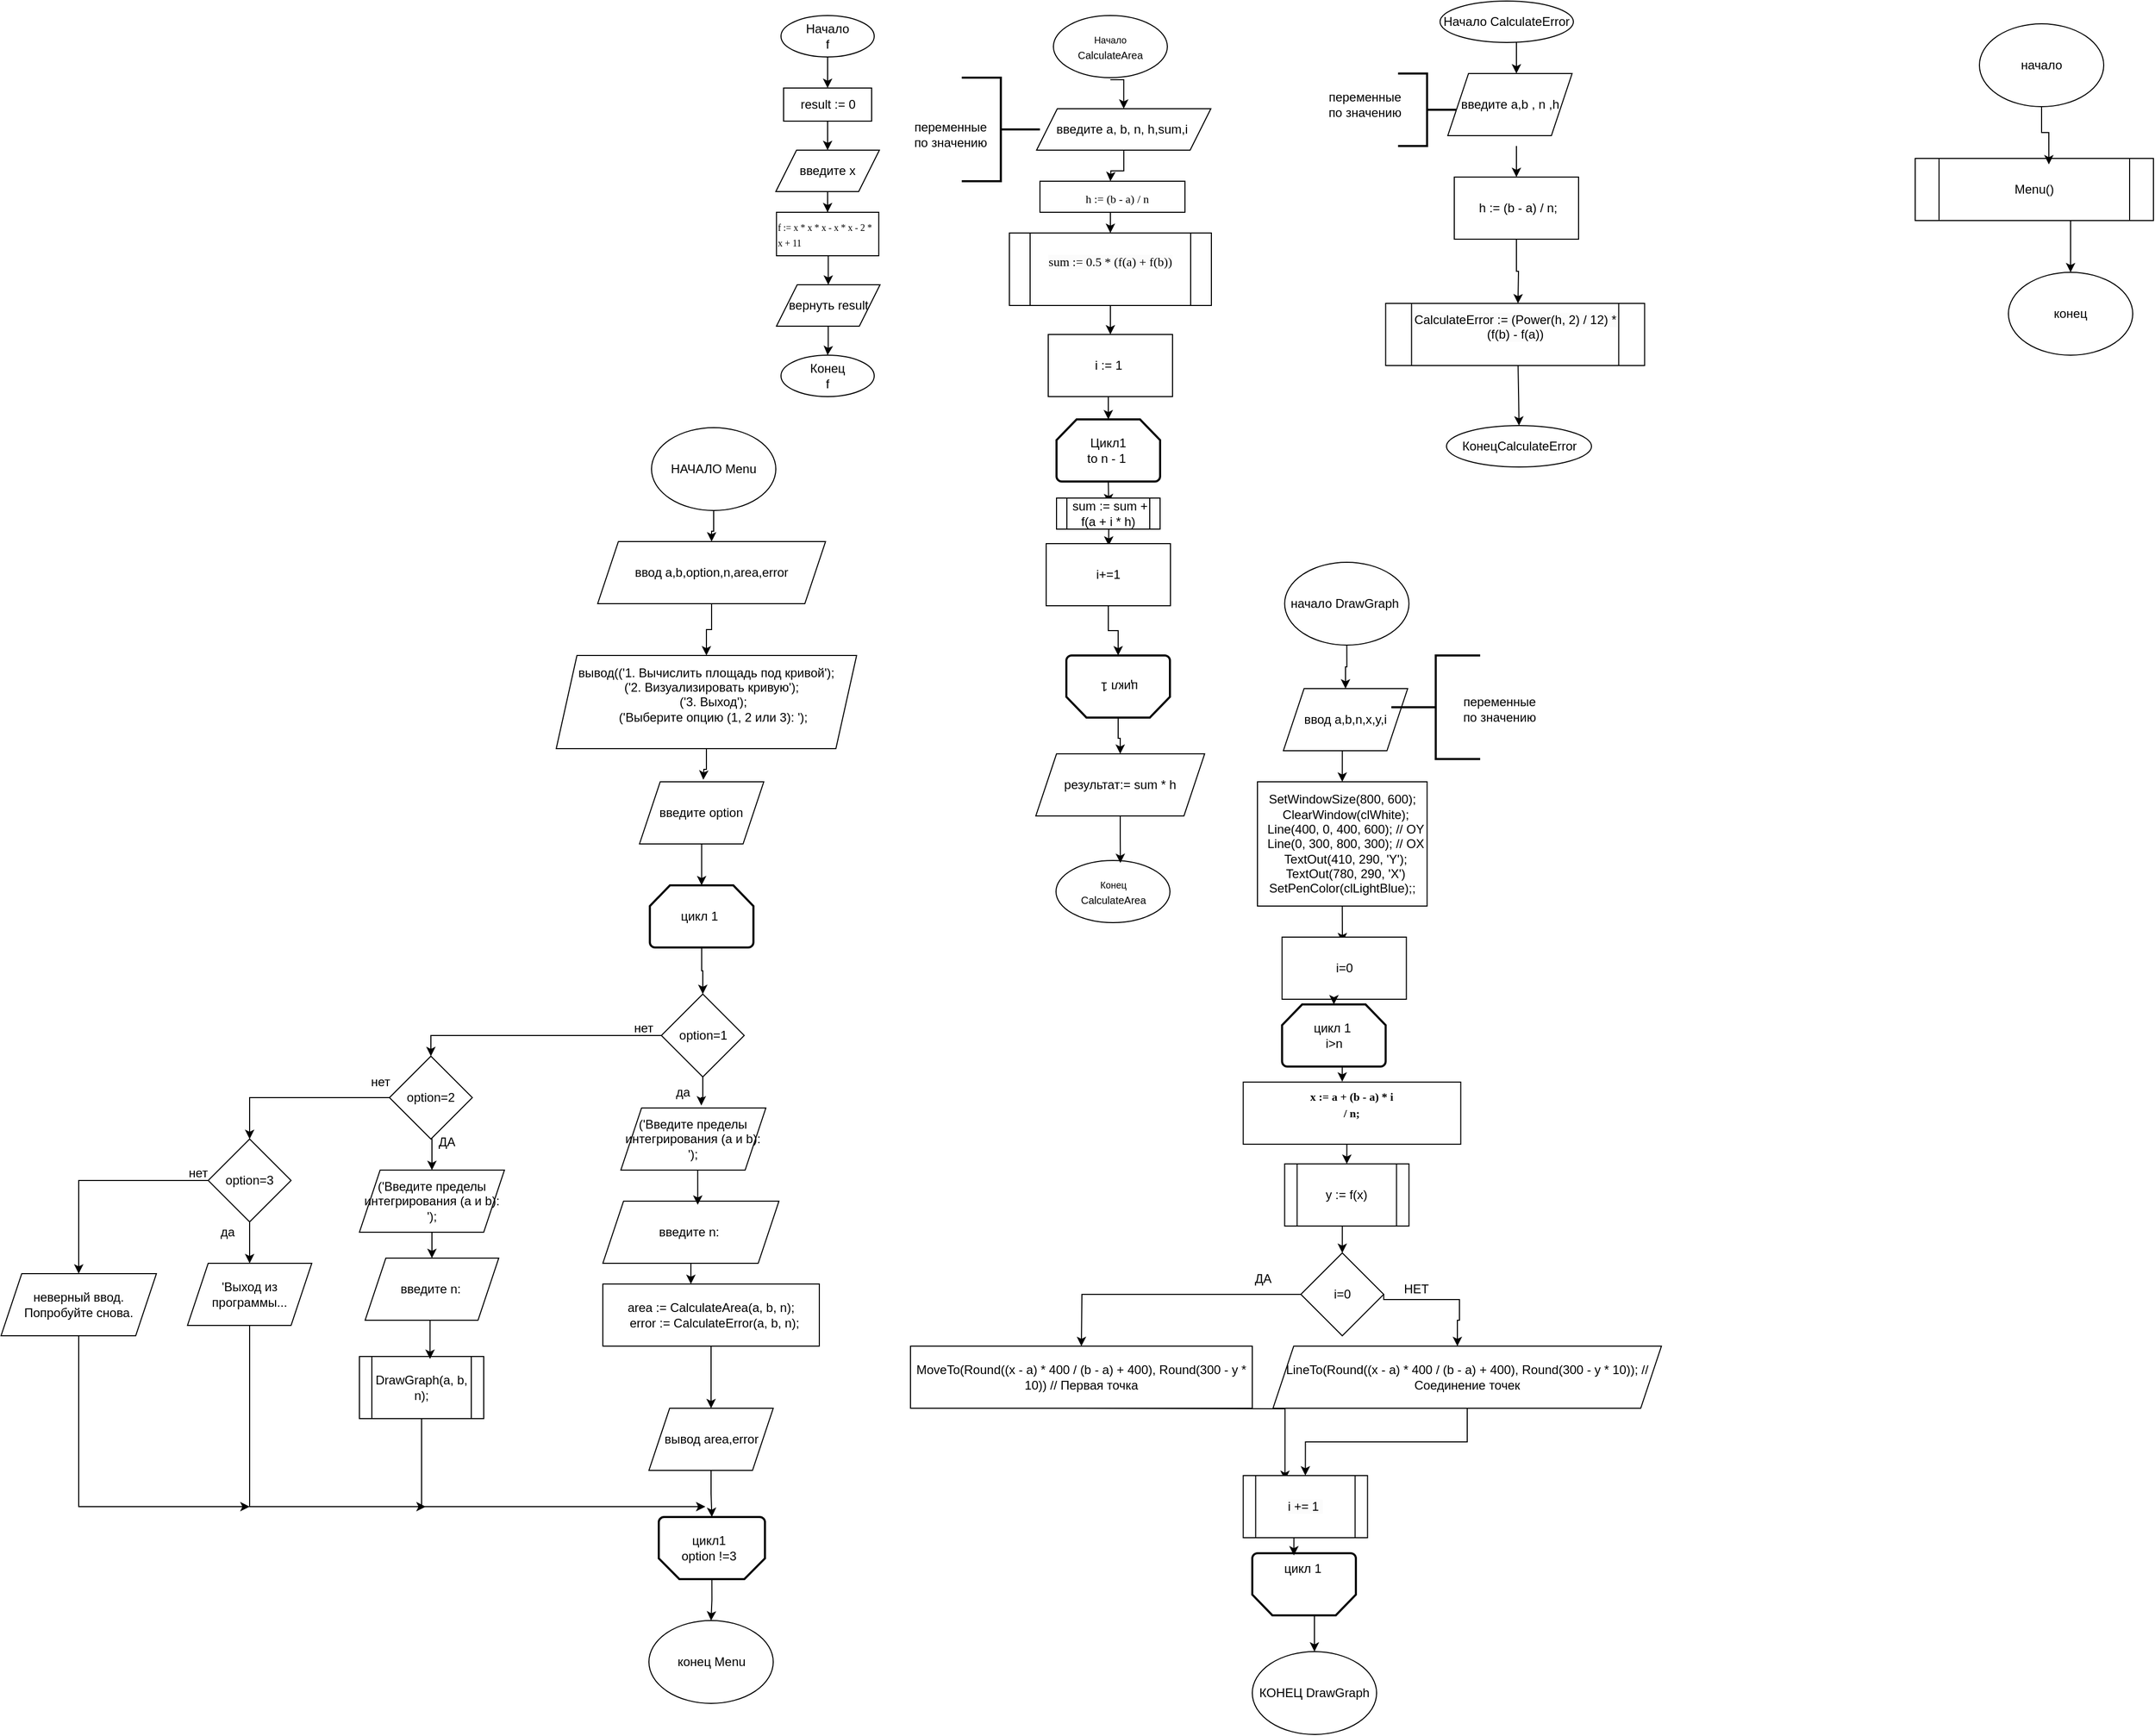 <mxfile version="24.7.17">
  <diagram name="Страница — 1" id="30u2w43FzuoFIqb6tafm">
    <mxGraphModel dx="2062" dy="1900" grid="1" gridSize="10" guides="1" tooltips="1" connect="1" arrows="1" fold="1" page="1" pageScale="1" pageWidth="827" pageHeight="1169" math="0" shadow="0">
      <root>
        <mxCell id="0" />
        <mxCell id="1" parent="0" />
        <mxCell id="gkPGEQq0qWmX0nNPKNx6-1" value="&lt;font style=&quot;font-size: 9px;&quot;&gt;Начало&lt;/font&gt;&lt;div style=&quot;&quot;&gt;&lt;font size=&quot;1&quot;&gt;CalculateArea&lt;/font&gt;&lt;br&gt;&lt;/div&gt;" style="ellipse;whiteSpace=wrap;html=1;align=center;" parent="1" vertex="1">
          <mxGeometry x="268" width="110" height="60" as="geometry" />
        </mxCell>
        <mxCell id="gkPGEQq0qWmX0nNPKNx6-2" style="edgeStyle=orthogonalEdgeStyle;rounded=0;orthogonalLoop=1;jettySize=auto;html=1;entryX=0.5;entryY=0;entryDx=0;entryDy=0;" parent="1" source="gkPGEQq0qWmX0nNPKNx6-3" edge="1">
          <mxGeometry relative="1" as="geometry">
            <mxPoint x="50" y="70" as="targetPoint" />
          </mxGeometry>
        </mxCell>
        <mxCell id="gkPGEQq0qWmX0nNPKNx6-3" value="Начало&lt;div&gt;f&lt;/div&gt;" style="ellipse;whiteSpace=wrap;html=1;" parent="1" vertex="1">
          <mxGeometry x="5" width="90" height="40" as="geometry" />
        </mxCell>
        <mxCell id="gkPGEQq0qWmX0nNPKNx6-4" style="edgeStyle=orthogonalEdgeStyle;rounded=0;orthogonalLoop=1;jettySize=auto;html=1;entryX=0.5;entryY=0;entryDx=0;entryDy=0;" parent="1" source="gkPGEQq0qWmX0nNPKNx6-5" target="gkPGEQq0qWmX0nNPKNx6-6" edge="1">
          <mxGeometry relative="1" as="geometry" />
        </mxCell>
        <mxCell id="gkPGEQq0qWmX0nNPKNx6-5" value="введите x" style="shape=parallelogram;perimeter=parallelogramPerimeter;whiteSpace=wrap;html=1;fixedSize=1;" parent="1" vertex="1">
          <mxGeometry y="130" width="100" height="40" as="geometry" />
        </mxCell>
        <mxCell id="gkPGEQq0qWmX0nNPKNx6-6" value="&lt;div style=&quot;text-align: left;&quot;&gt;&lt;span style=&quot;font-family: &amp;quot;Cascadia Code&amp;quot;; font-size: 9px;&quot; lang=&quot;EN-US&quot;&gt;f := x * x * x - x * x - 2 * x + 11&lt;/span&gt;&lt;br&gt;&lt;/div&gt;" style="rounded=0;whiteSpace=wrap;html=1;" parent="1" vertex="1">
          <mxGeometry x="0.63" y="190" width="98.75" height="42" as="geometry" />
        </mxCell>
        <mxCell id="gkPGEQq0qWmX0nNPKNx6-7" style="edgeStyle=orthogonalEdgeStyle;rounded=0;orthogonalLoop=1;jettySize=auto;html=1;entryX=0.5;entryY=0;entryDx=0;entryDy=0;" parent="1" source="gkPGEQq0qWmX0nNPKNx6-8" target="gkPGEQq0qWmX0nNPKNx6-5" edge="1">
          <mxGeometry relative="1" as="geometry" />
        </mxCell>
        <mxCell id="gkPGEQq0qWmX0nNPKNx6-8" value="&lt;div style=&quot;text-align: left;&quot;&gt;&lt;span style=&quot;background-color: initial;&quot;&gt;result := 0&lt;/span&gt;&lt;/div&gt;" style="rounded=0;whiteSpace=wrap;html=1;" parent="1" vertex="1">
          <mxGeometry x="7.5" y="70" width="85" height="32" as="geometry" />
        </mxCell>
        <mxCell id="gkPGEQq0qWmX0nNPKNx6-9" style="edgeStyle=orthogonalEdgeStyle;rounded=0;orthogonalLoop=1;jettySize=auto;html=1;entryX=0.5;entryY=0;entryDx=0;entryDy=0;" parent="1" source="gkPGEQq0qWmX0nNPKNx6-10" target="gkPGEQq0qWmX0nNPKNx6-12" edge="1">
          <mxGeometry relative="1" as="geometry" />
        </mxCell>
        <mxCell id="gkPGEQq0qWmX0nNPKNx6-10" value="вернуть result&lt;span style=&quot;color: rgba(0, 0, 0, 0); font-family: monospace; font-size: 0px; text-align: start; text-wrap-mode: nowrap;&quot;&gt;%3CmxGraphModel%3E%3Croot%3E%3CmxCell%20id%3D%220%22%2F%3E%3CmxCell%20id%3D%221%22%20parent%3D%220%22%2F%3E%3CmxCell%20id%3D%222%22%20value%3D%22%D0%B2%D0%B2%D0%B5%D0%B4%D0%B8%D1%82%D0%B5%20x%22%20style%3D%22shape%3Dparallelogram%3Bperimeter%3DparallelogramPerimeter%3BwhiteSpace%3Dwrap%3Bhtml%3D1%3BfixedSize%3D1%3B%22%20vertex%3D%221%22%20parent%3D%221%22%3E%3CmxGeometry%20x%3D%2255%22%20y%3D%22410%22%20width%3D%22100%22%20height%3D%2240%22%20as%3D%22geometry%22%2F%3E%3C%2FmxCell%3E%3CmxCell%20id%3D%223%22%20style%3D%22edgeStyle%3DorthogonalEdgeStyle%3Brounded%3D0%3BorthogonalLoop%3D1%3BjettySize%3Dauto%3Bhtml%3D1%3BentryX%3D0.5%3BentryY%3D0%3BentryDx%3D0%3BentryDy%3D0%3B%22%20edge%3D%221%22%20target%3D%222%22%20parent%3D%221%22%3E%3CmxGeometry%20relative%3D%221%22%20as%3D%22geometry%22%3E%3CmxPoint%20x%3D%22105%22%20y%3D%22382%22%20as%3D%22sourcePoint%22%2F%3E%3C%2FmxGeometry%3E%3C%2FmxCell%3E%3C%2Froot%3E%3C%2FmxGraphModel%3Eкуык&lt;/span&gt;" style="shape=parallelogram;perimeter=parallelogramPerimeter;whiteSpace=wrap;html=1;fixedSize=1;" parent="1" vertex="1">
          <mxGeometry x="0.63" y="260" width="100" height="40" as="geometry" />
        </mxCell>
        <mxCell id="gkPGEQq0qWmX0nNPKNx6-11" style="edgeStyle=orthogonalEdgeStyle;rounded=0;orthogonalLoop=1;jettySize=auto;html=1;entryX=0.5;entryY=0;entryDx=0;entryDy=0;" parent="1" target="gkPGEQq0qWmX0nNPKNx6-10" edge="1">
          <mxGeometry relative="1" as="geometry">
            <mxPoint x="50.63" y="232" as="sourcePoint" />
          </mxGeometry>
        </mxCell>
        <mxCell id="gkPGEQq0qWmX0nNPKNx6-12" value="Конец&lt;div&gt;f&lt;/div&gt;" style="ellipse;whiteSpace=wrap;html=1;" parent="1" vertex="1">
          <mxGeometry x="5" y="328" width="90" height="40" as="geometry" />
        </mxCell>
        <mxCell id="gkPGEQq0qWmX0nNPKNx6-73" style="edgeStyle=orthogonalEdgeStyle;rounded=0;orthogonalLoop=1;jettySize=auto;html=1;entryX=0.5;entryY=0;entryDx=0;entryDy=0;" parent="1" source="gkPGEQq0qWmX0nNPKNx6-25" edge="1">
          <mxGeometry relative="1" as="geometry">
            <mxPoint x="323" y="160" as="targetPoint" />
          </mxGeometry>
        </mxCell>
        <mxCell id="gkPGEQq0qWmX0nNPKNx6-25" value="введите&amp;nbsp;&lt;span style=&quot;text-align: left;&quot;&gt;a, b, n, h,sum,i&amp;nbsp;&lt;/span&gt;" style="shape=parallelogram;perimeter=parallelogramPerimeter;whiteSpace=wrap;html=1;fixedSize=1;" parent="1" vertex="1">
          <mxGeometry x="251.75" y="90" width="168.25" height="40" as="geometry" />
        </mxCell>
        <mxCell id="gkPGEQq0qWmX0nNPKNx6-26" style="edgeStyle=orthogonalEdgeStyle;rounded=0;orthogonalLoop=1;jettySize=auto;html=1;entryX=0.5;entryY=0;entryDx=0;entryDy=0;" parent="1" target="gkPGEQq0qWmX0nNPKNx6-25" edge="1">
          <mxGeometry relative="1" as="geometry">
            <mxPoint x="323" y="62" as="sourcePoint" />
          </mxGeometry>
        </mxCell>
        <mxCell id="gkPGEQq0qWmX0nNPKNx6-30" value="Цикл1&lt;div&gt;to n - 1&amp;nbsp;&lt;br&gt;&lt;/div&gt;" style="strokeWidth=2;html=1;shape=mxgraph.flowchart.loop_limit;whiteSpace=wrap;" parent="1" vertex="1">
          <mxGeometry x="271" y="390" width="100" height="60" as="geometry" />
        </mxCell>
        <mxCell id="gkPGEQq0qWmX0nNPKNx6-32" style="edgeStyle=orthogonalEdgeStyle;rounded=0;orthogonalLoop=1;jettySize=auto;html=1;entryX=0.5;entryY=0;entryDx=0;entryDy=0;" parent="1" edge="1">
          <mxGeometry relative="1" as="geometry">
            <mxPoint x="321.4" y="491" as="sourcePoint" />
            <mxPoint x="321.375" y="512" as="targetPoint" />
          </mxGeometry>
        </mxCell>
        <mxCell id="pWodvMoUyieFzDQP98tJ-4" style="edgeStyle=orthogonalEdgeStyle;rounded=0;orthogonalLoop=1;jettySize=auto;html=1;exitX=0.5;exitY=0;exitDx=0;exitDy=0;exitPerimeter=0;" parent="1" source="gkPGEQq0qWmX0nNPKNx6-50" target="pWodvMoUyieFzDQP98tJ-3" edge="1">
          <mxGeometry relative="1" as="geometry" />
        </mxCell>
        <mxCell id="gkPGEQq0qWmX0nNPKNx6-50" value="цикл 1&amp;nbsp;" style="strokeWidth=2;html=1;shape=mxgraph.flowchart.loop_limit;whiteSpace=wrap;rotation=-180;" parent="1" vertex="1">
          <mxGeometry x="280.5" y="618" width="100" height="60" as="geometry" />
        </mxCell>
        <mxCell id="gkPGEQq0qWmX0nNPKNx6-53" value="&lt;font style=&quot;font-size: 9px;&quot;&gt;Конец&lt;/font&gt;&lt;div style=&quot;&quot;&gt;&lt;span style=&quot;font-size: x-small;&quot;&gt;CalculateArea&lt;/span&gt;&lt;br&gt;&lt;/div&gt;" style="ellipse;whiteSpace=wrap;html=1;align=center;" parent="1" vertex="1">
          <mxGeometry x="270.5" y="816" width="110" height="60" as="geometry" />
        </mxCell>
        <mxCell id="gkPGEQq0qWmX0nNPKNx6-55" value="Начало&amp;nbsp;CalculateError" style="ellipse;whiteSpace=wrap;html=1;" parent="1" vertex="1">
          <mxGeometry x="641.25" y="-14" width="128.75" height="40" as="geometry" />
        </mxCell>
        <mxCell id="gkPGEQq0qWmX0nNPKNx6-57" style="edgeStyle=orthogonalEdgeStyle;rounded=0;orthogonalLoop=1;jettySize=auto;html=1;entryX=0.5;entryY=0;entryDx=0;entryDy=0;" parent="1" edge="1">
          <mxGeometry relative="1" as="geometry">
            <mxPoint x="715" y="56" as="targetPoint" />
            <mxPoint x="715" y="26" as="sourcePoint" />
          </mxGeometry>
        </mxCell>
        <mxCell id="gkPGEQq0qWmX0nNPKNx6-61" style="edgeStyle=orthogonalEdgeStyle;rounded=0;orthogonalLoop=1;jettySize=auto;html=1;entryX=0.5;entryY=0;entryDx=0;entryDy=0;" parent="1" edge="1">
          <mxGeometry relative="1" as="geometry">
            <mxPoint x="715" y="126" as="sourcePoint" />
            <mxPoint x="715" y="156" as="targetPoint" />
          </mxGeometry>
        </mxCell>
        <mxCell id="gkPGEQq0qWmX0nNPKNx6-74" style="edgeStyle=orthogonalEdgeStyle;rounded=0;orthogonalLoop=1;jettySize=auto;html=1;" parent="1" edge="1">
          <mxGeometry relative="1" as="geometry">
            <mxPoint x="323" y="210" as="targetPoint" />
            <mxPoint x="323" y="180" as="sourcePoint" />
          </mxGeometry>
        </mxCell>
        <mxCell id="gkPGEQq0qWmX0nNPKNx6-76" value="" style="edgeStyle=orthogonalEdgeStyle;rounded=0;orthogonalLoop=1;jettySize=auto;html=1;entryX=0.5;entryY=0;entryDx=0;entryDy=0;" parent="1" edge="1">
          <mxGeometry relative="1" as="geometry">
            <mxPoint x="321" y="450" as="sourcePoint" />
            <mxPoint x="321.38" y="471" as="targetPoint" />
          </mxGeometry>
        </mxCell>
        <mxCell id="gkPGEQq0qWmX0nNPKNx6-79" value="КонецCalculateError" style="ellipse;whiteSpace=wrap;html=1;" parent="1" vertex="1">
          <mxGeometry x="647.5" y="396" width="140" height="40" as="geometry" />
        </mxCell>
        <mxCell id="pWodvMoUyieFzDQP98tJ-1" value="&lt;b&gt;&lt;span style=&quot;font-size: 14pt; font-family: &amp;quot;Cascadia Code&amp;quot;;&quot; lang=&quot;EN-US&quot;&gt;&amp;nbsp;&amp;nbsp;&lt;/span&gt;&lt;/b&gt;&lt;span style=&quot;font-family: &amp;quot;Cascadia Code&amp;quot;; font-size: 11px;&quot; lang=&quot;EN-US&quot;&gt;h := (b - a) / n&lt;/span&gt;" style="whiteSpace=wrap;html=1;" parent="1" vertex="1">
          <mxGeometry x="255" y="160" width="140" height="30" as="geometry" />
        </mxCell>
        <mxCell id="pWodvMoUyieFzDQP98tJ-3" value="результат:= sum * h" style="shape=parallelogram;perimeter=parallelogramPerimeter;whiteSpace=wrap;html=1;fixedSize=1;" parent="1" vertex="1">
          <mxGeometry x="251" y="713" width="163" height="60" as="geometry" />
        </mxCell>
        <mxCell id="pWodvMoUyieFzDQP98tJ-5" style="edgeStyle=orthogonalEdgeStyle;rounded=0;orthogonalLoop=1;jettySize=auto;html=1;exitX=0.5;exitY=1;exitDx=0;exitDy=0;entryX=0.565;entryY=0.04;entryDx=0;entryDy=0;entryPerimeter=0;" parent="1" source="pWodvMoUyieFzDQP98tJ-3" target="gkPGEQq0qWmX0nNPKNx6-53" edge="1">
          <mxGeometry relative="1" as="geometry" />
        </mxCell>
        <mxCell id="pWodvMoUyieFzDQP98tJ-9" style="edgeStyle=orthogonalEdgeStyle;rounded=0;orthogonalLoop=1;jettySize=auto;html=1;exitX=0.5;exitY=1;exitDx=0;exitDy=0;entryX=0.5;entryY=0;entryDx=0;entryDy=0;" parent="1" source="pWodvMoUyieFzDQP98tJ-6" edge="1">
          <mxGeometry relative="1" as="geometry">
            <mxPoint x="716.5" y="278" as="targetPoint" />
          </mxGeometry>
        </mxCell>
        <mxCell id="pWodvMoUyieFzDQP98tJ-6" value="&amp;nbsp;h := (b - a) / n;" style="whiteSpace=wrap;html=1;" parent="1" vertex="1">
          <mxGeometry x="655" y="156" width="120" height="60" as="geometry" />
        </mxCell>
        <mxCell id="pWodvMoUyieFzDQP98tJ-46" style="edgeStyle=orthogonalEdgeStyle;rounded=0;orthogonalLoop=1;jettySize=auto;html=1;entryX=0.5;entryY=0;entryDx=0;entryDy=0;" parent="1" target="gkPGEQq0qWmX0nNPKNx6-79" edge="1">
          <mxGeometry relative="1" as="geometry">
            <mxPoint x="716.596" y="338" as="sourcePoint" />
          </mxGeometry>
        </mxCell>
        <mxCell id="pWodvMoUyieFzDQP98tJ-13" style="edgeStyle=orthogonalEdgeStyle;rounded=0;orthogonalLoop=1;jettySize=auto;html=1;exitX=0.5;exitY=1;exitDx=0;exitDy=0;entryX=0.5;entryY=0;entryDx=0;entryDy=0;" parent="1" source="pWodvMoUyieFzDQP98tJ-11" target="pWodvMoUyieFzDQP98tJ-12" edge="1">
          <mxGeometry relative="1" as="geometry" />
        </mxCell>
        <mxCell id="pWodvMoUyieFzDQP98tJ-11" value="начало&amp;nbsp;DrawGraph&amp;nbsp;" style="ellipse;whiteSpace=wrap;html=1;" parent="1" vertex="1">
          <mxGeometry x="491.25" y="528" width="120" height="80" as="geometry" />
        </mxCell>
        <mxCell id="pWodvMoUyieFzDQP98tJ-17" style="edgeStyle=orthogonalEdgeStyle;rounded=0;orthogonalLoop=1;jettySize=auto;html=1;exitX=0.5;exitY=1;exitDx=0;exitDy=0;entryX=0.5;entryY=0;entryDx=0;entryDy=0;" parent="1" source="pWodvMoUyieFzDQP98tJ-12" target="pWodvMoUyieFzDQP98tJ-16" edge="1">
          <mxGeometry relative="1" as="geometry" />
        </mxCell>
        <mxCell id="pWodvMoUyieFzDQP98tJ-12" value="ввод a,b,n,x,y,i" style="shape=parallelogram;perimeter=parallelogramPerimeter;whiteSpace=wrap;html=1;fixedSize=1;" parent="1" vertex="1">
          <mxGeometry x="490" y="650" width="120" height="60" as="geometry" />
        </mxCell>
        <mxCell id="pWodvMoUyieFzDQP98tJ-19" style="edgeStyle=orthogonalEdgeStyle;rounded=0;orthogonalLoop=1;jettySize=auto;html=1;exitX=0.5;exitY=1;exitDx=0;exitDy=0;" parent="1" source="pWodvMoUyieFzDQP98tJ-16" edge="1">
          <mxGeometry relative="1" as="geometry">
            <mxPoint x="547" y="895" as="targetPoint" />
          </mxGeometry>
        </mxCell>
        <mxCell id="pWodvMoUyieFzDQP98tJ-16" value="&lt;div&gt;SetWindowSize(800, 600);&lt;/div&gt;&lt;div&gt;&amp;nbsp; ClearWindow(clWhite);&lt;/div&gt;&lt;div&gt;&amp;nbsp; Line(400, 0, 400, 600); // OY&lt;/div&gt;&lt;div&gt;&amp;nbsp; Line(0, 300, 800, 300); // OX&lt;/div&gt;&lt;div&gt;&amp;nbsp; TextOut(410, 290, &#39;Y&#39;);&lt;/div&gt;&lt;div&gt;&amp;nbsp; TextOut(780, 290, &#39;X&#39;)&lt;/div&gt;&lt;div&gt;SetPenColor(clLightBlue);;&lt;/div&gt;" style="whiteSpace=wrap;html=1;" parent="1" vertex="1">
          <mxGeometry x="465" y="740" width="163.75" height="120" as="geometry" />
        </mxCell>
        <mxCell id="GWbP4QOhWPqOsdaO9tHn-17" style="edgeStyle=orthogonalEdgeStyle;rounded=0;orthogonalLoop=1;jettySize=auto;html=1;exitX=0.5;exitY=1;exitDx=0;exitDy=0;entryX=0.5;entryY=0;entryDx=0;entryDy=0;" edge="1" parent="1" source="pWodvMoUyieFzDQP98tJ-20" target="GWbP4QOhWPqOsdaO9tHn-16">
          <mxGeometry relative="1" as="geometry" />
        </mxCell>
        <mxCell id="pWodvMoUyieFzDQP98tJ-20" value="&lt;p style=&quot;line-height: 150%; font-size: 11px;&quot; class=&quot;MsoNormal&quot;&gt;&lt;b style=&quot;&quot;&gt;&lt;span style=&quot;line-height: 150%; font-family: &amp;quot;Cascadia Code&amp;quot;;&quot; lang=&quot;EN-US&quot;&gt;&lt;font style=&quot;font-size: 11px;&quot;&gt;x := a + (b - a) * i&lt;br&gt;/ n;&lt;br&gt;&lt;/font&gt;&lt;/span&gt;&lt;/b&gt;&lt;br&gt;&lt;/p&gt;" style="whiteSpace=wrap;html=1;" parent="1" vertex="1">
          <mxGeometry x="451.25" y="1030" width="210" height="60" as="geometry" />
        </mxCell>
        <mxCell id="pWodvMoUyieFzDQP98tJ-22" style="edgeStyle=orthogonalEdgeStyle;rounded=0;orthogonalLoop=1;jettySize=auto;html=1;exitX=0.5;exitY=1;exitDx=0;exitDy=0;entryX=0.455;entryY=-0.007;entryDx=0;entryDy=0;entryPerimeter=0;" parent="1" target="pWodvMoUyieFzDQP98tJ-20" edge="1">
          <mxGeometry relative="1" as="geometry">
            <mxPoint x="546.88" y="1010" as="sourcePoint" />
          </mxGeometry>
        </mxCell>
        <mxCell id="pWodvMoUyieFzDQP98tJ-40" style="edgeStyle=orthogonalEdgeStyle;rounded=0;orthogonalLoop=1;jettySize=auto;html=1;" parent="1" source="pWodvMoUyieFzDQP98tJ-23" edge="1">
          <mxGeometry relative="1" as="geometry">
            <mxPoint x="295.0" y="1285" as="targetPoint" />
          </mxGeometry>
        </mxCell>
        <mxCell id="pWodvMoUyieFzDQP98tJ-41" style="edgeStyle=orthogonalEdgeStyle;rounded=0;orthogonalLoop=1;jettySize=auto;html=1;exitX=1;exitY=0.5;exitDx=0;exitDy=0;" parent="1" source="pWodvMoUyieFzDQP98tJ-23" target="pWodvMoUyieFzDQP98tJ-29" edge="1">
          <mxGeometry relative="1" as="geometry">
            <Array as="points">
              <mxPoint x="587" y="1240" />
              <mxPoint x="660" y="1240" />
              <mxPoint x="660" y="1260" />
              <mxPoint x="658" y="1260" />
            </Array>
          </mxGeometry>
        </mxCell>
        <mxCell id="pWodvMoUyieFzDQP98tJ-23" value="i=0" style="rhombus;whiteSpace=wrap;html=1;" parent="1" vertex="1">
          <mxGeometry x="506.88" y="1195" width="80" height="80" as="geometry" />
        </mxCell>
        <mxCell id="pWodvMoUyieFzDQP98tJ-25" value="MoveTo(Round((x - a) * 400 / (b - a) + 400), Round(300 - y * 10)) // Первая точка" style="rounded=0;whiteSpace=wrap;html=1;" parent="1" vertex="1">
          <mxGeometry x="130" y="1285" width="330" height="60" as="geometry" />
        </mxCell>
        <mxCell id="pWodvMoUyieFzDQP98tJ-43" style="edgeStyle=orthogonalEdgeStyle;rounded=0;orthogonalLoop=1;jettySize=auto;html=1;entryX=0.5;entryY=0;entryDx=0;entryDy=0;" parent="1" source="pWodvMoUyieFzDQP98tJ-29" target="GWbP4QOhWPqOsdaO9tHn-14" edge="1">
          <mxGeometry relative="1" as="geometry" />
        </mxCell>
        <mxCell id="pWodvMoUyieFzDQP98tJ-29" value="LineTo(Round((x - a) * 400 / (b - a) + 400), Round(300 - y * 10)); // Соединение точек" style="shape=parallelogram;perimeter=parallelogramPerimeter;whiteSpace=wrap;html=1;fixedSize=1;" parent="1" vertex="1">
          <mxGeometry x="480" y="1285" width="375" height="60" as="geometry" />
        </mxCell>
        <mxCell id="pWodvMoUyieFzDQP98tJ-31" value="КОНЕЦ DrawGraph" style="ellipse;whiteSpace=wrap;html=1;" parent="1" vertex="1">
          <mxGeometry x="460" y="1580" width="120" height="80" as="geometry" />
        </mxCell>
        <mxCell id="pWodvMoUyieFzDQP98tJ-44" value="ДА" style="text;html=1;align=center;verticalAlign=middle;resizable=0;points=[];autosize=1;strokeColor=none;fillColor=none;" parent="1" vertex="1">
          <mxGeometry x="450" y="1205" width="40" height="30" as="geometry" />
        </mxCell>
        <mxCell id="pWodvMoUyieFzDQP98tJ-45" value="НЕТ" style="text;html=1;align=center;verticalAlign=middle;resizable=0;points=[];autosize=1;strokeColor=none;fillColor=none;" parent="1" vertex="1">
          <mxGeometry x="592.5" y="1215" width="50" height="30" as="geometry" />
        </mxCell>
        <mxCell id="pWodvMoUyieFzDQP98tJ-50" style="edgeStyle=orthogonalEdgeStyle;rounded=0;orthogonalLoop=1;jettySize=auto;html=1;" parent="1" source="pWodvMoUyieFzDQP98tJ-47" target="pWodvMoUyieFzDQP98tJ-48" edge="1">
          <mxGeometry relative="1" as="geometry" />
        </mxCell>
        <mxCell id="pWodvMoUyieFzDQP98tJ-47" value="НАЧАЛО Menu" style="ellipse;whiteSpace=wrap;html=1;" parent="1" vertex="1">
          <mxGeometry x="-120" y="398" width="120" height="80" as="geometry" />
        </mxCell>
        <mxCell id="pWodvMoUyieFzDQP98tJ-48" value="ввод a,b,option,n,area,error" style="shape=parallelogram;perimeter=parallelogramPerimeter;whiteSpace=wrap;html=1;fixedSize=1;" parent="1" vertex="1">
          <mxGeometry x="-172" y="508" width="220" height="60" as="geometry" />
        </mxCell>
        <mxCell id="pWodvMoUyieFzDQP98tJ-54" style="edgeStyle=orthogonalEdgeStyle;rounded=0;orthogonalLoop=1;jettySize=auto;html=1;" parent="1" source="pWodvMoUyieFzDQP98tJ-51" edge="1">
          <mxGeometry relative="1" as="geometry">
            <mxPoint x="-70" y="738" as="targetPoint" />
          </mxGeometry>
        </mxCell>
        <mxCell id="pWodvMoUyieFzDQP98tJ-51" value="вывод(&lt;span style=&quot;background-color: initial;&quot;&gt;(&#39;1. Вычислить площадь под кривой&#39;);&lt;/span&gt;&lt;div&gt;&amp;nbsp; &amp;nbsp;(&#39;2. Визуализировать кривую&#39;);&lt;/div&gt;&lt;div&gt;&amp;nbsp; &amp;nbsp; (&#39;3. Выход&#39;);&lt;/div&gt;&lt;div&gt;&amp;nbsp; &amp;nbsp; (&#39;Выберите опцию (1, 2 или 3): &#39;);&lt;/div&gt;&lt;div&gt;&amp;nbsp; &amp;nbsp;&lt;/div&gt;" style="shape=parallelogram;perimeter=parallelogramPerimeter;whiteSpace=wrap;html=1;fixedSize=1;" parent="1" vertex="1">
          <mxGeometry x="-212" y="618" width="290" height="90" as="geometry" />
        </mxCell>
        <mxCell id="pWodvMoUyieFzDQP98tJ-52" style="edgeStyle=orthogonalEdgeStyle;rounded=0;orthogonalLoop=1;jettySize=auto;html=1;" parent="1" source="pWodvMoUyieFzDQP98tJ-48" target="pWodvMoUyieFzDQP98tJ-51" edge="1">
          <mxGeometry relative="1" as="geometry" />
        </mxCell>
        <mxCell id="pWodvMoUyieFzDQP98tJ-57" value="введите option" style="shape=parallelogram;perimeter=parallelogramPerimeter;whiteSpace=wrap;html=1;fixedSize=1;" parent="1" vertex="1">
          <mxGeometry x="-131.62" y="740" width="120" height="60" as="geometry" />
        </mxCell>
        <mxCell id="pWodvMoUyieFzDQP98tJ-74" style="edgeStyle=orthogonalEdgeStyle;rounded=0;orthogonalLoop=1;jettySize=auto;html=1;entryX=0.5;entryY=0;entryDx=0;entryDy=0;" parent="1" source="pWodvMoUyieFzDQP98tJ-59" target="pWodvMoUyieFzDQP98tJ-73" edge="1">
          <mxGeometry relative="1" as="geometry" />
        </mxCell>
        <mxCell id="pWodvMoUyieFzDQP98tJ-59" value="option=1" style="rhombus;whiteSpace=wrap;html=1;" parent="1" vertex="1">
          <mxGeometry x="-110.5" y="945" width="80" height="80" as="geometry" />
        </mxCell>
        <mxCell id="pWodvMoUyieFzDQP98tJ-62" value="(&#39;Введите пределы интегрирования (a и b): &#39;);" style="shape=parallelogram;perimeter=parallelogramPerimeter;whiteSpace=wrap;html=1;fixedSize=1;" parent="1" vertex="1">
          <mxGeometry x="-149.62" y="1055" width="140" height="60" as="geometry" />
        </mxCell>
        <mxCell id="pWodvMoUyieFzDQP98tJ-64" value="да" style="text;html=1;align=center;verticalAlign=middle;resizable=0;points=[];autosize=1;strokeColor=none;fillColor=none;" parent="1" vertex="1">
          <mxGeometry x="-110.5" y="1025" width="40" height="30" as="geometry" />
        </mxCell>
        <mxCell id="pWodvMoUyieFzDQP98tJ-65" style="edgeStyle=orthogonalEdgeStyle;rounded=0;orthogonalLoop=1;jettySize=auto;html=1;entryX=0.555;entryY=-0.039;entryDx=0;entryDy=0;entryPerimeter=0;" parent="1" source="pWodvMoUyieFzDQP98tJ-59" target="pWodvMoUyieFzDQP98tJ-62" edge="1">
          <mxGeometry relative="1" as="geometry" />
        </mxCell>
        <mxCell id="pWodvMoUyieFzDQP98tJ-66" value="введите n:&amp;nbsp;" style="shape=parallelogram;perimeter=parallelogramPerimeter;whiteSpace=wrap;html=1;fixedSize=1;" parent="1" vertex="1">
          <mxGeometry x="-167" y="1145" width="170" height="60" as="geometry" />
        </mxCell>
        <mxCell id="pWodvMoUyieFzDQP98tJ-67" style="edgeStyle=orthogonalEdgeStyle;rounded=0;orthogonalLoop=1;jettySize=auto;html=1;exitX=0.5;exitY=1;exitDx=0;exitDy=0;entryX=0.539;entryY=0.058;entryDx=0;entryDy=0;entryPerimeter=0;" parent="1" source="pWodvMoUyieFzDQP98tJ-62" target="pWodvMoUyieFzDQP98tJ-66" edge="1">
          <mxGeometry relative="1" as="geometry" />
        </mxCell>
        <mxCell id="pWodvMoUyieFzDQP98tJ-71" style="edgeStyle=orthogonalEdgeStyle;rounded=0;orthogonalLoop=1;jettySize=auto;html=1;entryX=0.5;entryY=0;entryDx=0;entryDy=0;" parent="1" source="pWodvMoUyieFzDQP98tJ-68" target="pWodvMoUyieFzDQP98tJ-70" edge="1">
          <mxGeometry relative="1" as="geometry" />
        </mxCell>
        <mxCell id="pWodvMoUyieFzDQP98tJ-68" value="area := CalculateArea(a, b, n);&lt;br&gt;&amp;nbsp; error := CalculateError(a, b, n);" style="whiteSpace=wrap;html=1;" parent="1" vertex="1">
          <mxGeometry x="-167" y="1225" width="209" height="60" as="geometry" />
        </mxCell>
        <mxCell id="pWodvMoUyieFzDQP98tJ-69" style="edgeStyle=orthogonalEdgeStyle;rounded=0;orthogonalLoop=1;jettySize=auto;html=1;entryX=0.407;entryY=0;entryDx=0;entryDy=0;entryPerimeter=0;" parent="1" source="pWodvMoUyieFzDQP98tJ-66" target="pWodvMoUyieFzDQP98tJ-68" edge="1">
          <mxGeometry relative="1" as="geometry" />
        </mxCell>
        <mxCell id="pWodvMoUyieFzDQP98tJ-70" value="вывод area,&lt;span style=&quot;background-color: initial;&quot;&gt;error&lt;/span&gt;" style="shape=parallelogram;perimeter=parallelogramPerimeter;whiteSpace=wrap;html=1;fixedSize=1;" parent="1" vertex="1">
          <mxGeometry x="-122.5" y="1345" width="120" height="60" as="geometry" />
        </mxCell>
        <mxCell id="pWodvMoUyieFzDQP98tJ-78" style="edgeStyle=orthogonalEdgeStyle;rounded=0;orthogonalLoop=1;jettySize=auto;html=1;exitX=0.5;exitY=1;exitDx=0;exitDy=0;entryX=0.5;entryY=0;entryDx=0;entryDy=0;" parent="1" source="pWodvMoUyieFzDQP98tJ-73" target="pWodvMoUyieFzDQP98tJ-76" edge="1">
          <mxGeometry relative="1" as="geometry" />
        </mxCell>
        <mxCell id="pWodvMoUyieFzDQP98tJ-86" style="edgeStyle=orthogonalEdgeStyle;rounded=0;orthogonalLoop=1;jettySize=auto;html=1;exitX=0;exitY=0.5;exitDx=0;exitDy=0;entryX=0.5;entryY=0;entryDx=0;entryDy=0;" parent="1" source="pWodvMoUyieFzDQP98tJ-73" target="pWodvMoUyieFzDQP98tJ-85" edge="1">
          <mxGeometry relative="1" as="geometry" />
        </mxCell>
        <mxCell id="pWodvMoUyieFzDQP98tJ-73" value="option=2" style="rhombus;whiteSpace=wrap;html=1;" parent="1" vertex="1">
          <mxGeometry x="-373" y="1005" width="80" height="80" as="geometry" />
        </mxCell>
        <mxCell id="pWodvMoUyieFzDQP98tJ-75" value="нет" style="text;html=1;align=center;verticalAlign=middle;resizable=0;points=[];autosize=1;strokeColor=none;fillColor=none;" parent="1" vertex="1">
          <mxGeometry x="-148" y="963" width="40" height="30" as="geometry" />
        </mxCell>
        <mxCell id="pWodvMoUyieFzDQP98tJ-79" value="" style="edgeStyle=orthogonalEdgeStyle;rounded=0;orthogonalLoop=1;jettySize=auto;html=1;" parent="1" source="pWodvMoUyieFzDQP98tJ-76" target="pWodvMoUyieFzDQP98tJ-77" edge="1">
          <mxGeometry relative="1" as="geometry" />
        </mxCell>
        <mxCell id="pWodvMoUyieFzDQP98tJ-76" value="(&#39;Введите пределы интегрирования (a и b): &#39;);" style="shape=parallelogram;perimeter=parallelogramPerimeter;whiteSpace=wrap;html=1;fixedSize=1;" parent="1" vertex="1">
          <mxGeometry x="-402" y="1115" width="140" height="60" as="geometry" />
        </mxCell>
        <mxCell id="pWodvMoUyieFzDQP98tJ-77" value="введите n:&amp;nbsp;" style="shape=parallelogram;perimeter=parallelogramPerimeter;whiteSpace=wrap;html=1;fixedSize=1;" parent="1" vertex="1">
          <mxGeometry x="-396.5" y="1200" width="129" height="60" as="geometry" />
        </mxCell>
        <mxCell id="pWodvMoUyieFzDQP98tJ-102" style="edgeStyle=orthogonalEdgeStyle;rounded=0;orthogonalLoop=1;jettySize=auto;html=1;exitX=0.5;exitY=1;exitDx=0;exitDy=0;" parent="1" source="pWodvMoUyieFzDQP98tJ-81" edge="1">
          <mxGeometry relative="1" as="geometry">
            <mxPoint x="-68.0" y="1440.0" as="targetPoint" />
            <Array as="points">
              <mxPoint x="-342" y="1440" />
            </Array>
          </mxGeometry>
        </mxCell>
        <mxCell id="pWodvMoUyieFzDQP98tJ-81" value="DrawGraph(a, b, n);" style="shape=process;whiteSpace=wrap;html=1;backgroundOutline=1;" parent="1" vertex="1">
          <mxGeometry x="-402" y="1295" width="120" height="60" as="geometry" />
        </mxCell>
        <mxCell id="pWodvMoUyieFzDQP98tJ-82" style="edgeStyle=orthogonalEdgeStyle;rounded=0;orthogonalLoop=1;jettySize=auto;html=1;exitX=0.5;exitY=1;exitDx=0;exitDy=0;entryX=0.568;entryY=0.039;entryDx=0;entryDy=0;entryPerimeter=0;" parent="1" source="pWodvMoUyieFzDQP98tJ-77" target="pWodvMoUyieFzDQP98tJ-81" edge="1">
          <mxGeometry relative="1" as="geometry" />
        </mxCell>
        <mxCell id="pWodvMoUyieFzDQP98tJ-84" value="ДА" style="text;html=1;align=center;verticalAlign=middle;resizable=0;points=[];autosize=1;strokeColor=none;fillColor=none;" parent="1" vertex="1">
          <mxGeometry x="-338" y="1073" width="40" height="30" as="geometry" />
        </mxCell>
        <mxCell id="pWodvMoUyieFzDQP98tJ-89" style="edgeStyle=orthogonalEdgeStyle;rounded=0;orthogonalLoop=1;jettySize=auto;html=1;exitX=0.5;exitY=1;exitDx=0;exitDy=0;" parent="1" source="pWodvMoUyieFzDQP98tJ-85" target="pWodvMoUyieFzDQP98tJ-88" edge="1">
          <mxGeometry relative="1" as="geometry" />
        </mxCell>
        <mxCell id="pWodvMoUyieFzDQP98tJ-91" style="edgeStyle=orthogonalEdgeStyle;rounded=0;orthogonalLoop=1;jettySize=auto;html=1;exitX=0;exitY=0.5;exitDx=0;exitDy=0;entryX=0.5;entryY=0;entryDx=0;entryDy=0;" parent="1" source="pWodvMoUyieFzDQP98tJ-85" target="pWodvMoUyieFzDQP98tJ-90" edge="1">
          <mxGeometry relative="1" as="geometry" />
        </mxCell>
        <mxCell id="pWodvMoUyieFzDQP98tJ-85" value="option=3" style="rhombus;whiteSpace=wrap;html=1;" parent="1" vertex="1">
          <mxGeometry x="-548" y="1085" width="80" height="80" as="geometry" />
        </mxCell>
        <mxCell id="pWodvMoUyieFzDQP98tJ-87" value="нет" style="text;html=1;align=center;verticalAlign=middle;resizable=0;points=[];autosize=1;strokeColor=none;fillColor=none;" parent="1" vertex="1">
          <mxGeometry x="-402" y="1015" width="40" height="30" as="geometry" />
        </mxCell>
        <mxCell id="pWodvMoUyieFzDQP98tJ-103" style="edgeStyle=orthogonalEdgeStyle;rounded=0;orthogonalLoop=1;jettySize=auto;html=1;exitX=0.5;exitY=1;exitDx=0;exitDy=0;" parent="1" source="pWodvMoUyieFzDQP98tJ-88" edge="1">
          <mxGeometry relative="1" as="geometry">
            <mxPoint x="-338" y="1440.0" as="targetPoint" />
            <Array as="points">
              <mxPoint x="-508" y="1440" />
            </Array>
          </mxGeometry>
        </mxCell>
        <mxCell id="pWodvMoUyieFzDQP98tJ-88" value="&#39;Выход из программы..." style="shape=parallelogram;perimeter=parallelogramPerimeter;whiteSpace=wrap;html=1;fixedSize=1;" parent="1" vertex="1">
          <mxGeometry x="-568" y="1205" width="120" height="60" as="geometry" />
        </mxCell>
        <mxCell id="pWodvMoUyieFzDQP98tJ-105" style="edgeStyle=orthogonalEdgeStyle;rounded=0;orthogonalLoop=1;jettySize=auto;html=1;exitX=0.5;exitY=1;exitDx=0;exitDy=0;" parent="1" source="pWodvMoUyieFzDQP98tJ-90" edge="1">
          <mxGeometry relative="1" as="geometry">
            <mxPoint x="-508" y="1440.0" as="targetPoint" />
            <Array as="points">
              <mxPoint x="-673" y="1440" />
            </Array>
          </mxGeometry>
        </mxCell>
        <mxCell id="pWodvMoUyieFzDQP98tJ-90" value="неверный ввод. Попробуйте снова." style="shape=parallelogram;perimeter=parallelogramPerimeter;whiteSpace=wrap;html=1;fixedSize=1;" parent="1" vertex="1">
          <mxGeometry x="-748" y="1215" width="150" height="60" as="geometry" />
        </mxCell>
        <mxCell id="pWodvMoUyieFzDQP98tJ-92" value="нет" style="text;html=1;align=center;verticalAlign=middle;resizable=0;points=[];autosize=1;strokeColor=none;fillColor=none;" parent="1" vertex="1">
          <mxGeometry x="-578" y="1103" width="40" height="30" as="geometry" />
        </mxCell>
        <mxCell id="pWodvMoUyieFzDQP98tJ-93" value="да&amp;nbsp;" style="text;html=1;align=center;verticalAlign=middle;resizable=0;points=[];autosize=1;strokeColor=none;fillColor=none;" parent="1" vertex="1">
          <mxGeometry x="-548" y="1160" width="40" height="30" as="geometry" />
        </mxCell>
        <mxCell id="pWodvMoUyieFzDQP98tJ-100" style="edgeStyle=orthogonalEdgeStyle;rounded=0;orthogonalLoop=1;jettySize=auto;html=1;" parent="1" source="pWodvMoUyieFzDQP98tJ-94" target="pWodvMoUyieFzDQP98tJ-59" edge="1">
          <mxGeometry relative="1" as="geometry" />
        </mxCell>
        <mxCell id="pWodvMoUyieFzDQP98tJ-94" value="цикл 1&amp;nbsp;" style="strokeWidth=2;html=1;shape=mxgraph.flowchart.loop_limit;whiteSpace=wrap;" parent="1" vertex="1">
          <mxGeometry x="-121.62" y="840" width="100" height="60" as="geometry" />
        </mxCell>
        <mxCell id="pWodvMoUyieFzDQP98tJ-95" value="" style="strokeWidth=2;html=1;shape=mxgraph.flowchart.loop_limit;whiteSpace=wrap;rotation=-180;" parent="1" vertex="1">
          <mxGeometry x="-113" y="1450" width="102.5" height="60" as="geometry" />
        </mxCell>
        <mxCell id="pWodvMoUyieFzDQP98tJ-107" style="edgeStyle=orthogonalEdgeStyle;rounded=0;orthogonalLoop=1;jettySize=auto;html=1;entryX=0.5;entryY=0;entryDx=0;entryDy=0;exitX=0.5;exitY=0;exitDx=0;exitDy=0;exitPerimeter=0;" parent="1" source="pWodvMoUyieFzDQP98tJ-95" target="pWodvMoUyieFzDQP98tJ-106" edge="1">
          <mxGeometry relative="1" as="geometry" />
        </mxCell>
        <mxCell id="pWodvMoUyieFzDQP98tJ-97" value="цикл1&lt;div&gt;option !=3&lt;br&gt;&lt;/div&gt;" style="text;html=1;align=center;verticalAlign=middle;resizable=0;points=[];autosize=1;strokeColor=none;fillColor=none;" parent="1" vertex="1">
          <mxGeometry x="-105.5" y="1460" width="80" height="40" as="geometry" />
        </mxCell>
        <mxCell id="pWodvMoUyieFzDQP98tJ-98" style="edgeStyle=orthogonalEdgeStyle;rounded=0;orthogonalLoop=1;jettySize=auto;html=1;exitX=0.5;exitY=1;exitDx=0;exitDy=0;entryX=0.5;entryY=1;entryDx=0;entryDy=0;entryPerimeter=0;" parent="1" source="pWodvMoUyieFzDQP98tJ-70" target="pWodvMoUyieFzDQP98tJ-95" edge="1">
          <mxGeometry relative="1" as="geometry" />
        </mxCell>
        <mxCell id="pWodvMoUyieFzDQP98tJ-99" style="edgeStyle=orthogonalEdgeStyle;rounded=0;orthogonalLoop=1;jettySize=auto;html=1;exitX=0.5;exitY=1;exitDx=0;exitDy=0;entryX=0.5;entryY=0;entryDx=0;entryDy=0;entryPerimeter=0;" parent="1" source="pWodvMoUyieFzDQP98tJ-57" target="pWodvMoUyieFzDQP98tJ-94" edge="1">
          <mxGeometry relative="1" as="geometry">
            <mxPoint x="-111.62" y="840" as="targetPoint" />
          </mxGeometry>
        </mxCell>
        <mxCell id="pWodvMoUyieFzDQP98tJ-106" value="конец Menu" style="ellipse;whiteSpace=wrap;html=1;" parent="1" vertex="1">
          <mxGeometry x="-122.5" y="1550" width="120" height="80" as="geometry" />
        </mxCell>
        <mxCell id="GWbP4QOhWPqOsdaO9tHn-3" style="edgeStyle=orthogonalEdgeStyle;rounded=0;orthogonalLoop=1;jettySize=auto;html=1;exitX=0.5;exitY=1;exitDx=0;exitDy=0;entryX=0.5;entryY=0;entryDx=0;entryDy=0;" edge="1" parent="1" source="pWodvMoUyieFzDQP98tJ-108" target="GWbP4QOhWPqOsdaO9tHn-2">
          <mxGeometry relative="1" as="geometry" />
        </mxCell>
        <mxCell id="pWodvMoUyieFzDQP98tJ-108" value="&#xa;&lt;span style=&quot;color: rgb(0, 0, 0); font-family: &amp;quot;Cascadia Code&amp;quot;; font-size: 12px; font-style: normal; font-variant-ligatures: normal; font-variant-caps: normal; font-weight: 400; letter-spacing: normal; orphans: 2; text-align: center; text-indent: 0px; text-transform: none; widows: 2; word-spacing: 0px; -webkit-text-stroke-width: 0px; white-space: normal; background-color: rgb(251, 251, 251); text-decoration-thickness: initial; text-decoration-style: initial; text-decoration-color: initial; display: inline !important; float: none;&quot;&gt;sum := 0.5 * (f(a) + f(b))&lt;/span&gt;&#xa;&#xa;" style="shape=process;whiteSpace=wrap;html=1;backgroundOutline=1;" parent="1" vertex="1">
          <mxGeometry x="225.5" y="210" width="195" height="70" as="geometry" />
        </mxCell>
        <mxCell id="pWodvMoUyieFzDQP98tJ-109" value="начало" style="ellipse;whiteSpace=wrap;html=1;" parent="1" vertex="1">
          <mxGeometry x="1162" y="8" width="120" height="80" as="geometry" />
        </mxCell>
        <mxCell id="pWodvMoUyieFzDQP98tJ-110" value="конец" style="ellipse;whiteSpace=wrap;html=1;" parent="1" vertex="1">
          <mxGeometry x="1190" y="248" width="120" height="80" as="geometry" />
        </mxCell>
        <mxCell id="pWodvMoUyieFzDQP98tJ-114" style="edgeStyle=orthogonalEdgeStyle;rounded=0;orthogonalLoop=1;jettySize=auto;html=1;entryX=0.5;entryY=0;entryDx=0;entryDy=0;" parent="1" source="pWodvMoUyieFzDQP98tJ-112" target="pWodvMoUyieFzDQP98tJ-110" edge="1">
          <mxGeometry relative="1" as="geometry">
            <Array as="points">
              <mxPoint x="1250" y="218" />
              <mxPoint x="1250" y="218" />
            </Array>
          </mxGeometry>
        </mxCell>
        <mxCell id="pWodvMoUyieFzDQP98tJ-112" value="Menu()" style="shape=process;whiteSpace=wrap;html=1;backgroundOutline=1;" parent="1" vertex="1">
          <mxGeometry x="1100" y="138" width="230" height="60" as="geometry" />
        </mxCell>
        <mxCell id="pWodvMoUyieFzDQP98tJ-113" style="edgeStyle=orthogonalEdgeStyle;rounded=0;orthogonalLoop=1;jettySize=auto;html=1;entryX=0.561;entryY=0.096;entryDx=0;entryDy=0;entryPerimeter=0;" parent="1" source="pWodvMoUyieFzDQP98tJ-109" target="pWodvMoUyieFzDQP98tJ-112" edge="1">
          <mxGeometry relative="1" as="geometry" />
        </mxCell>
        <mxCell id="pWodvMoUyieFzDQP98tJ-115" value="&#xa;&lt;span style=&quot;color: rgb(0, 0, 0); font-family: Helvetica; font-size: 12px; font-style: normal; font-variant-ligatures: normal; font-variant-caps: normal; font-weight: 400; letter-spacing: normal; orphans: 2; text-align: center; text-indent: 0px; text-transform: none; widows: 2; word-spacing: 0px; -webkit-text-stroke-width: 0px; white-space: normal; background-color: rgb(251, 251, 251); text-decoration-thickness: initial; text-decoration-style: initial; text-decoration-color: initial; display: inline !important; float: none;&quot;&gt;CalculateError := (Power(h, 2) / 12) * (f(b) - f(a))&lt;/span&gt;&#xa;&#xa;" style="shape=process;whiteSpace=wrap;html=1;backgroundOutline=1;" parent="1" vertex="1">
          <mxGeometry x="588.75" y="278" width="250" height="60" as="geometry" />
        </mxCell>
        <mxCell id="GWbP4QOhWPqOsdaO9tHn-1" value="&amp;nbsp;sum := sum + f(a + i * h)" style="shape=process;whiteSpace=wrap;html=1;backgroundOutline=1;" vertex="1" parent="1">
          <mxGeometry x="271" y="466" width="100" height="30" as="geometry" />
        </mxCell>
        <mxCell id="GWbP4QOhWPqOsdaO9tHn-2" value="i := 1&amp;nbsp;" style="whiteSpace=wrap;html=1;" vertex="1" parent="1">
          <mxGeometry x="263" y="308" width="120" height="60" as="geometry" />
        </mxCell>
        <mxCell id="GWbP4QOhWPqOsdaO9tHn-4" style="edgeStyle=orthogonalEdgeStyle;rounded=0;orthogonalLoop=1;jettySize=auto;html=1;exitX=0.5;exitY=1;exitDx=0;exitDy=0;entryX=0.5;entryY=0;entryDx=0;entryDy=0;entryPerimeter=0;" edge="1" parent="1" source="GWbP4QOhWPqOsdaO9tHn-2" target="gkPGEQq0qWmX0nNPKNx6-30">
          <mxGeometry relative="1" as="geometry" />
        </mxCell>
        <mxCell id="GWbP4QOhWPqOsdaO9tHn-5" value="i+=1" style="whiteSpace=wrap;html=1;" vertex="1" parent="1">
          <mxGeometry x="261" y="510" width="120" height="60" as="geometry" />
        </mxCell>
        <mxCell id="GWbP4QOhWPqOsdaO9tHn-6" style="edgeStyle=orthogonalEdgeStyle;rounded=0;orthogonalLoop=1;jettySize=auto;html=1;exitX=0.5;exitY=1;exitDx=0;exitDy=0;entryX=0.5;entryY=1;entryDx=0;entryDy=0;entryPerimeter=0;" edge="1" parent="1" source="GWbP4QOhWPqOsdaO9tHn-5" target="gkPGEQq0qWmX0nNPKNx6-50">
          <mxGeometry relative="1" as="geometry" />
        </mxCell>
        <mxCell id="GWbP4QOhWPqOsdaO9tHn-7" value="i=0" style="whiteSpace=wrap;html=1;" vertex="1" parent="1">
          <mxGeometry x="488.75" y="890" width="120" height="60" as="geometry" />
        </mxCell>
        <mxCell id="GWbP4QOhWPqOsdaO9tHn-8" value="цикл 1&amp;nbsp;&lt;div&gt;i&amp;gt;n&lt;/div&gt;" style="strokeWidth=2;html=1;shape=mxgraph.flowchart.loop_limit;whiteSpace=wrap;" vertex="1" parent="1">
          <mxGeometry x="488.75" y="955" width="100" height="60" as="geometry" />
        </mxCell>
        <mxCell id="GWbP4QOhWPqOsdaO9tHn-9" style="edgeStyle=orthogonalEdgeStyle;rounded=0;orthogonalLoop=1;jettySize=auto;html=1;exitX=0.5;exitY=1;exitDx=0;exitDy=0;entryX=0.5;entryY=0;entryDx=0;entryDy=0;entryPerimeter=0;" edge="1" parent="1" source="GWbP4QOhWPqOsdaO9tHn-7" target="GWbP4QOhWPqOsdaO9tHn-8">
          <mxGeometry relative="1" as="geometry" />
        </mxCell>
        <mxCell id="GWbP4QOhWPqOsdaO9tHn-19" style="edgeStyle=orthogonalEdgeStyle;rounded=0;orthogonalLoop=1;jettySize=auto;html=1;exitX=0.5;exitY=0;exitDx=0;exitDy=0;exitPerimeter=0;entryX=0.5;entryY=0;entryDx=0;entryDy=0;" edge="1" parent="1" source="GWbP4QOhWPqOsdaO9tHn-10" target="pWodvMoUyieFzDQP98tJ-31">
          <mxGeometry relative="1" as="geometry" />
        </mxCell>
        <mxCell id="GWbP4QOhWPqOsdaO9tHn-10" value="" style="strokeWidth=2;html=1;shape=mxgraph.flowchart.loop_limit;whiteSpace=wrap;rotation=-180;" vertex="1" parent="1">
          <mxGeometry x="460" y="1485" width="100" height="60" as="geometry" />
        </mxCell>
        <mxCell id="GWbP4QOhWPqOsdaO9tHn-11" value="цикл 1&amp;nbsp;" style="text;html=1;align=center;verticalAlign=middle;resizable=0;points=[];autosize=1;strokeColor=none;fillColor=none;" vertex="1" parent="1">
          <mxGeometry x="480" y="1485" width="60" height="30" as="geometry" />
        </mxCell>
        <mxCell id="GWbP4QOhWPqOsdaO9tHn-12" style="edgeStyle=orthogonalEdgeStyle;rounded=0;orthogonalLoop=1;jettySize=auto;html=1;exitX=0.5;exitY=1;exitDx=0;exitDy=0;entryX=0.336;entryY=0.071;entryDx=0;entryDy=0;entryPerimeter=0;" edge="1" parent="1" source="GWbP4QOhWPqOsdaO9tHn-14" target="GWbP4QOhWPqOsdaO9tHn-11">
          <mxGeometry relative="1" as="geometry" />
        </mxCell>
        <mxCell id="GWbP4QOhWPqOsdaO9tHn-15" value="" style="edgeStyle=orthogonalEdgeStyle;rounded=0;orthogonalLoop=1;jettySize=auto;html=1;exitX=0.5;exitY=1;exitDx=0;exitDy=0;entryX=0.336;entryY=0.071;entryDx=0;entryDy=0;entryPerimeter=0;" edge="1" parent="1" target="GWbP4QOhWPqOsdaO9tHn-14">
          <mxGeometry relative="1" as="geometry">
            <mxPoint x="295" y="1345" as="sourcePoint" />
            <mxPoint x="516" y="1487" as="targetPoint" />
          </mxGeometry>
        </mxCell>
        <mxCell id="GWbP4QOhWPqOsdaO9tHn-14" value="&lt;br&gt;&lt;span style=&quot;color: rgb(0, 0, 0); font-family: Helvetica; font-size: 12px; font-style: normal; font-variant-ligatures: normal; font-variant-caps: normal; font-weight: 400; letter-spacing: normal; orphans: 2; text-align: center; text-indent: 0px; text-transform: none; widows: 2; word-spacing: 0px; -webkit-text-stroke-width: 0px; white-space: normal; background-color: rgb(251, 251, 251); text-decoration-thickness: initial; text-decoration-style: initial; text-decoration-color: initial; display: inline !important; float: none;&quot;&gt;i += 1&lt;span&gt;&amp;nbsp;&lt;/span&gt;&lt;/span&gt;&lt;div&gt;&lt;br/&gt;&lt;/div&gt;" style="shape=process;whiteSpace=wrap;html=1;backgroundOutline=1;" vertex="1" parent="1">
          <mxGeometry x="451.25" y="1410" width="120" height="60" as="geometry" />
        </mxCell>
        <mxCell id="GWbP4QOhWPqOsdaO9tHn-18" style="edgeStyle=orthogonalEdgeStyle;rounded=0;orthogonalLoop=1;jettySize=auto;html=1;exitX=0.5;exitY=1;exitDx=0;exitDy=0;entryX=0.5;entryY=0;entryDx=0;entryDy=0;" edge="1" parent="1" source="GWbP4QOhWPqOsdaO9tHn-16" target="pWodvMoUyieFzDQP98tJ-23">
          <mxGeometry relative="1" as="geometry" />
        </mxCell>
        <mxCell id="GWbP4QOhWPqOsdaO9tHn-16" value="y := f(x)" style="shape=process;whiteSpace=wrap;html=1;backgroundOutline=1;" vertex="1" parent="1">
          <mxGeometry x="491.25" y="1109" width="120" height="60" as="geometry" />
        </mxCell>
        <mxCell id="GWbP4QOhWPqOsdaO9tHn-20" value="" style="strokeWidth=2;html=1;shape=mxgraph.flowchart.annotation_2;align=left;labelPosition=right;pointerEvents=1;rotation=-180;" vertex="1" parent="1">
          <mxGeometry x="179.5" y="60" width="75.5" height="100" as="geometry" />
        </mxCell>
        <mxCell id="GWbP4QOhWPqOsdaO9tHn-21" value="введите a,b , n ,h" style="shape=parallelogram;perimeter=parallelogramPerimeter;whiteSpace=wrap;html=1;fixedSize=1;" vertex="1" parent="1">
          <mxGeometry x="648.75" y="56" width="120" height="60" as="geometry" />
        </mxCell>
        <mxCell id="GWbP4QOhWPqOsdaO9tHn-22" value="переменные&amp;nbsp;&lt;div&gt;по значению&amp;nbsp;&lt;/div&gt;" style="text;html=1;align=center;verticalAlign=middle;resizable=0;points=[];autosize=1;strokeColor=none;fillColor=none;" vertex="1" parent="1">
          <mxGeometry x="120" y="95" width="100" height="40" as="geometry" />
        </mxCell>
        <mxCell id="GWbP4QOhWPqOsdaO9tHn-23" value="" style="strokeWidth=2;html=1;shape=mxgraph.flowchart.annotation_2;align=left;labelPosition=right;pointerEvents=1;rotation=-180;" vertex="1" parent="1">
          <mxGeometry x="600.75" y="56" width="56" height="70" as="geometry" />
        </mxCell>
        <mxCell id="GWbP4QOhWPqOsdaO9tHn-24" value="переменные&amp;nbsp;&lt;div&gt;по значению&amp;nbsp;&lt;/div&gt;" style="text;html=1;align=center;verticalAlign=middle;resizable=0;points=[];autosize=1;strokeColor=none;fillColor=none;" vertex="1" parent="1">
          <mxGeometry x="520" y="66" width="100" height="40" as="geometry" />
        </mxCell>
        <mxCell id="GWbP4QOhWPqOsdaO9tHn-27" value="" style="strokeWidth=2;html=1;shape=mxgraph.flowchart.annotation_2;align=left;labelPosition=right;pointerEvents=1;rotation=0;" vertex="1" parent="1">
          <mxGeometry x="594.25" y="618" width="85.75" height="100" as="geometry" />
        </mxCell>
        <mxCell id="GWbP4QOhWPqOsdaO9tHn-28" value="переменные&amp;nbsp;&lt;div&gt;по значению&amp;nbsp;&lt;/div&gt;" style="text;html=1;align=center;verticalAlign=middle;resizable=0;points=[];autosize=1;strokeColor=none;fillColor=none;" vertex="1" parent="1">
          <mxGeometry x="650" y="650" width="100" height="40" as="geometry" />
        </mxCell>
      </root>
    </mxGraphModel>
  </diagram>
</mxfile>
